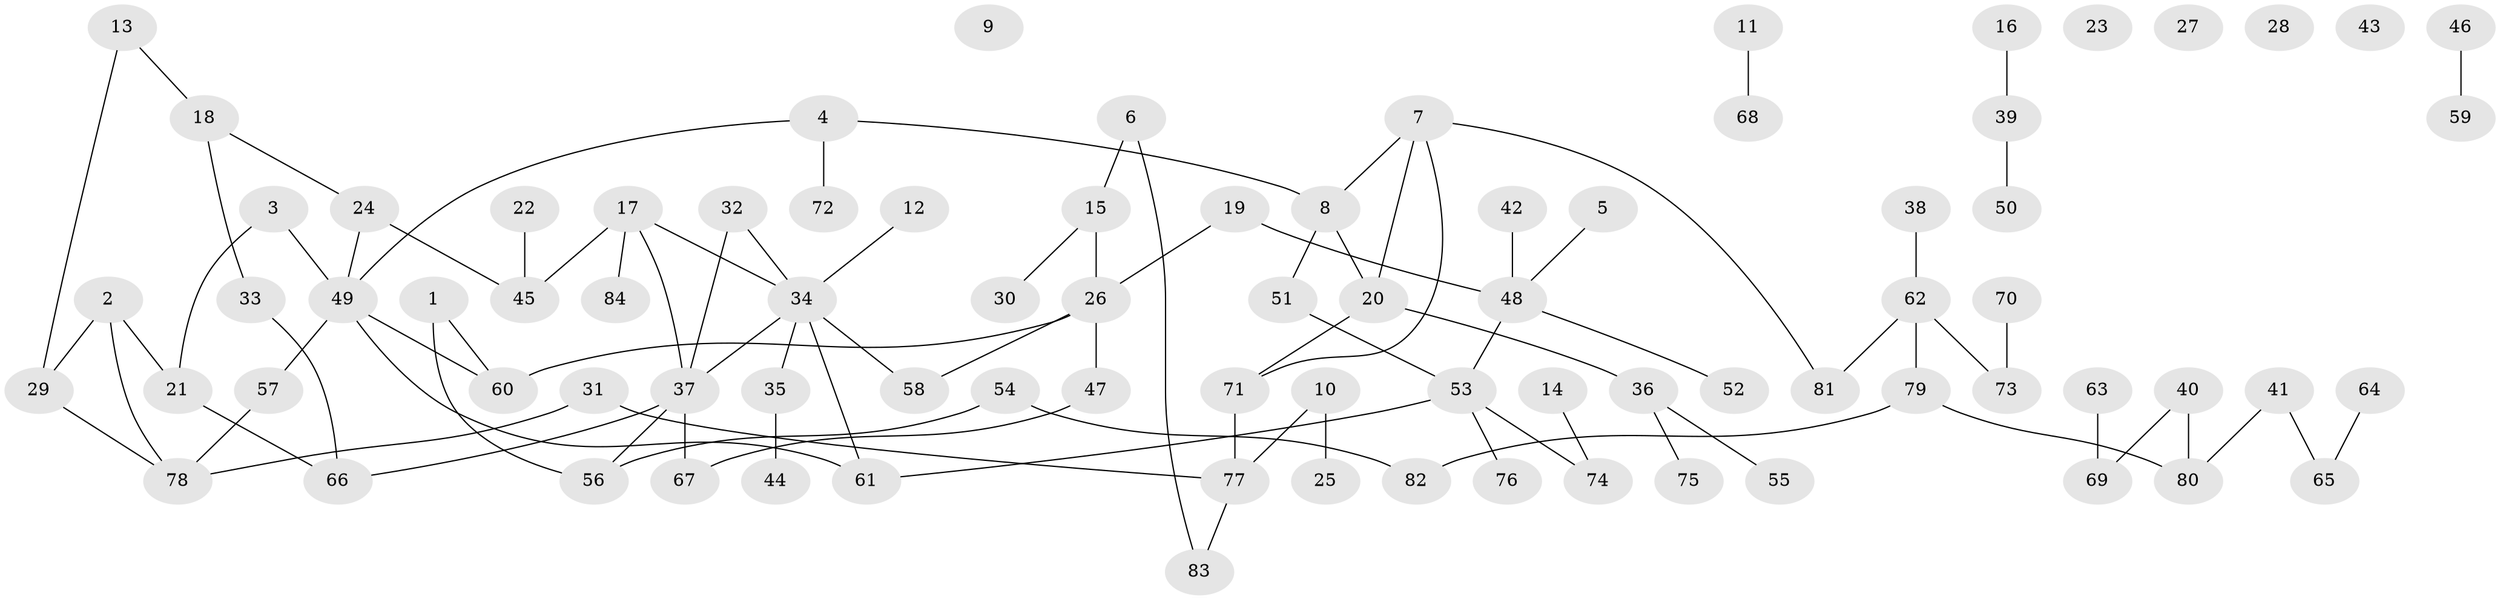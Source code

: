 // coarse degree distribution, {6: 0.05555555555555555, 5: 0.05555555555555555, 4: 0.16666666666666666, 3: 0.16666666666666666, 2: 0.3333333333333333, 1: 0.2222222222222222}
// Generated by graph-tools (version 1.1) at 2025/47/03/04/25 22:47:54]
// undirected, 84 vertices, 93 edges
graph export_dot {
  node [color=gray90,style=filled];
  1;
  2;
  3;
  4;
  5;
  6;
  7;
  8;
  9;
  10;
  11;
  12;
  13;
  14;
  15;
  16;
  17;
  18;
  19;
  20;
  21;
  22;
  23;
  24;
  25;
  26;
  27;
  28;
  29;
  30;
  31;
  32;
  33;
  34;
  35;
  36;
  37;
  38;
  39;
  40;
  41;
  42;
  43;
  44;
  45;
  46;
  47;
  48;
  49;
  50;
  51;
  52;
  53;
  54;
  55;
  56;
  57;
  58;
  59;
  60;
  61;
  62;
  63;
  64;
  65;
  66;
  67;
  68;
  69;
  70;
  71;
  72;
  73;
  74;
  75;
  76;
  77;
  78;
  79;
  80;
  81;
  82;
  83;
  84;
  1 -- 56;
  1 -- 60;
  2 -- 21;
  2 -- 29;
  2 -- 78;
  3 -- 21;
  3 -- 49;
  4 -- 8;
  4 -- 49;
  4 -- 72;
  5 -- 48;
  6 -- 15;
  6 -- 83;
  7 -- 8;
  7 -- 20;
  7 -- 71;
  7 -- 81;
  8 -- 20;
  8 -- 51;
  10 -- 25;
  10 -- 77;
  11 -- 68;
  12 -- 34;
  13 -- 18;
  13 -- 29;
  14 -- 74;
  15 -- 26;
  15 -- 30;
  16 -- 39;
  17 -- 34;
  17 -- 37;
  17 -- 45;
  17 -- 84;
  18 -- 24;
  18 -- 33;
  19 -- 26;
  19 -- 48;
  20 -- 36;
  20 -- 71;
  21 -- 66;
  22 -- 45;
  24 -- 45;
  24 -- 49;
  26 -- 47;
  26 -- 58;
  26 -- 60;
  29 -- 78;
  31 -- 77;
  31 -- 78;
  32 -- 34;
  32 -- 37;
  33 -- 66;
  34 -- 35;
  34 -- 37;
  34 -- 58;
  34 -- 61;
  35 -- 44;
  36 -- 55;
  36 -- 75;
  37 -- 56;
  37 -- 66;
  37 -- 67;
  38 -- 62;
  39 -- 50;
  40 -- 69;
  40 -- 80;
  41 -- 65;
  41 -- 80;
  42 -- 48;
  46 -- 59;
  47 -- 67;
  48 -- 52;
  48 -- 53;
  49 -- 57;
  49 -- 60;
  49 -- 61;
  51 -- 53;
  53 -- 61;
  53 -- 74;
  53 -- 76;
  54 -- 56;
  54 -- 82;
  57 -- 78;
  62 -- 73;
  62 -- 79;
  62 -- 81;
  63 -- 69;
  64 -- 65;
  70 -- 73;
  71 -- 77;
  77 -- 83;
  79 -- 80;
  79 -- 82;
}
